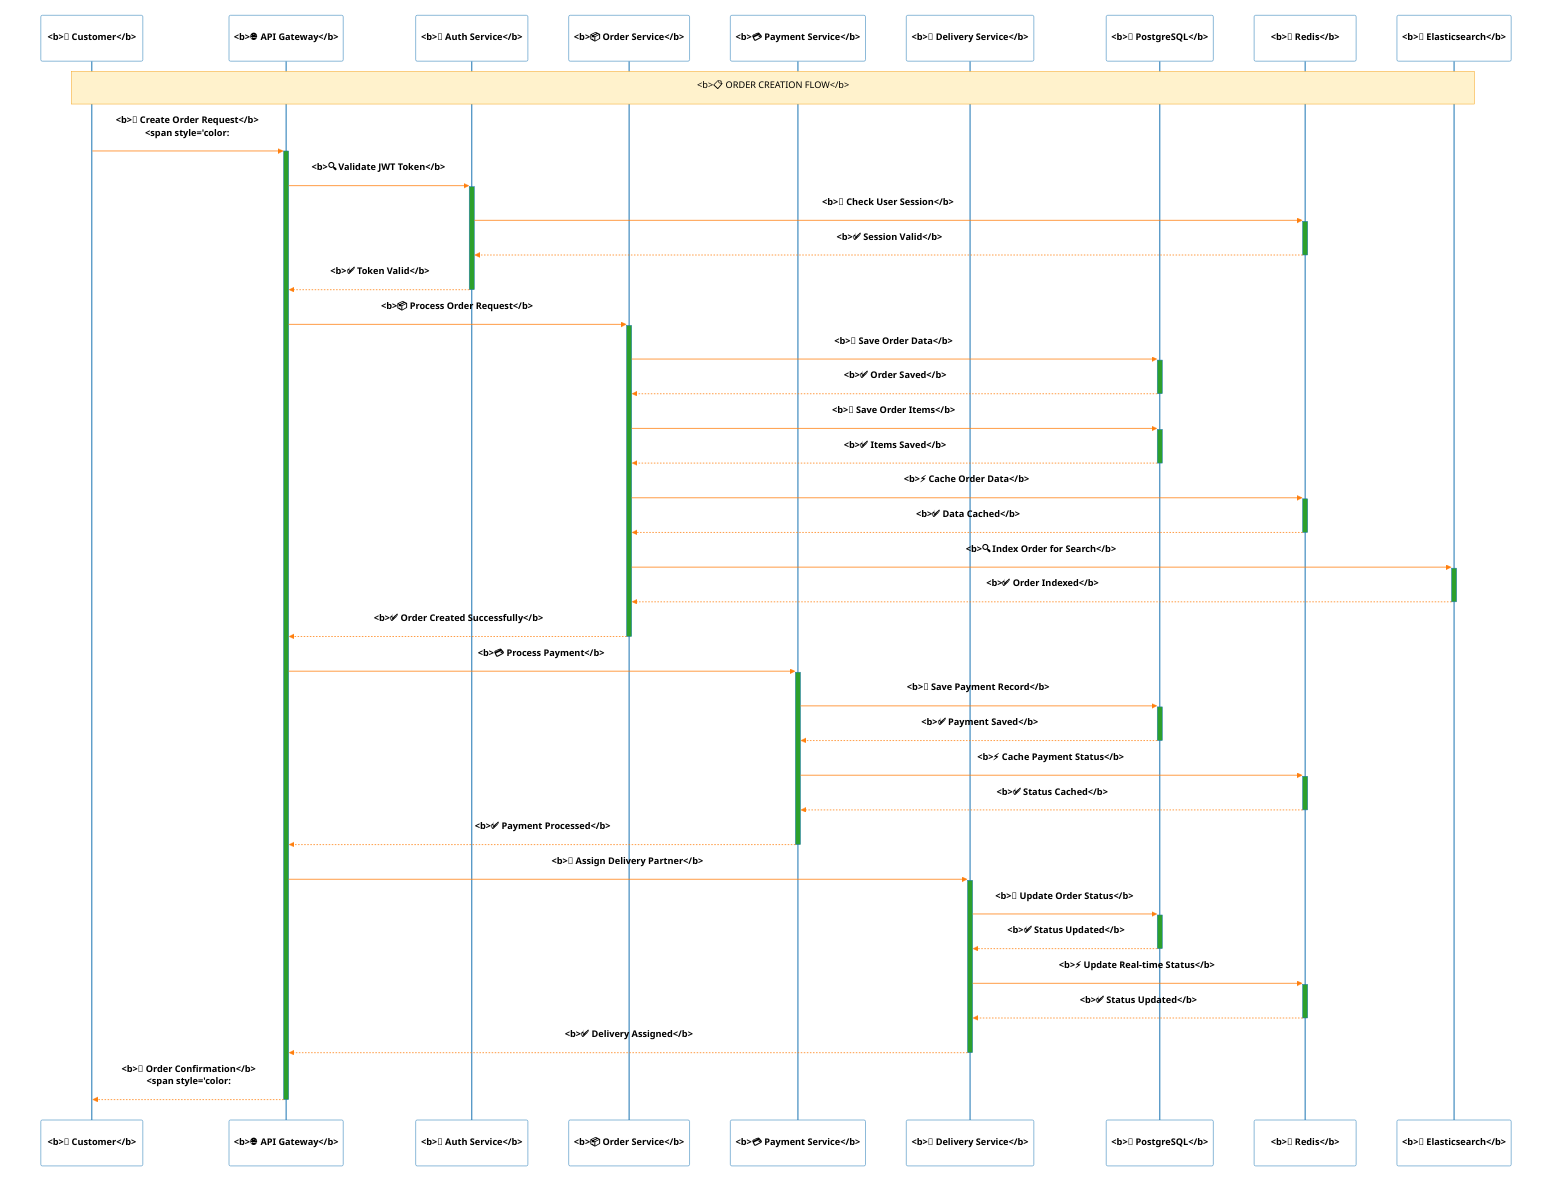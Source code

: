 %%{init: {
  'theme': 'base',
  'themeVariables': {
    'primaryColor': '#1f77b4',
    'primaryTextColor': '#000000',
    'primaryBorderColor': '#0d47a1',
    'lineColor': '#ff7f0e',
    'secondaryColor': '#2ca02c',
    'tertiaryColor': '#d62728',
    'background': '#ffffff',
    'mainBkg': '#f8f9fa',
    'secondBkg': '#e9ecef',
    'tertiaryBkg': '#dee2e6',
    'actorBkg': '#ffffff',
    'actorBorder': '#1f77b4',
    'actorTextColor': '#000000',
    'actorLineColor': '#1f77b4',
    'signalColor': '#ff7f0e',
    'signalTextColor': '#000000',
    'labelBoxBkgColor': '#ffffff',
    'labelBoxBorderColor': '#1f77b4',
    'labelTextColor': '#000000',
    'loopTextColor': '#000000',
    'activationBkgColor': '#2ca02c',
    'activationBorderColor': '#1f77b4',
    'textColor': '#000000',
    'noteBkgColor': '#fff2cc',
    'noteBorderColor': '#F5A623',
    'noteTextColor': '#000000'
  },
  'sequence': {
    'diagramMarginX': 80,
    'diagramMarginY': 30,
    'actorMargin': 80,
    'width': 200,
    'height': 90,
    'boxMargin': 20,
    'boxTextMargin': 12,
    'noteMargin': 20,
    'messageMargin': 50,
    'mirrorActors': true,
    'bottomMarginAdj': 1,
    'useMaxWidth': true,
    'rightAngles': false,
    'showSequenceNumbers': false
  },
  'fontFamily': 'Segoe UI, Arial, sans-serif',
  'fontSize': 18,
  'fontWeight': '600'
}}%%
sequenceDiagram
    participant C as <b>👤 Customer</b>
    participant API as <b>🌐 API Gateway</b>
    participant AUTH as <b>🔐 Auth Service</b>
    participant ORDER as <b>📦 Order Service</b>
    participant PAYMENT as <b>💳 Payment Service</b>
    participant DELIVERY as <b>🚚 Delivery Service</b>
    participant DB as <b>🐘 PostgreSQL</b>
    participant CACHE as <b>🔴 Redis</b>
    participant SEARCH as <b>🔎 Elasticsearch</b>
    
    Note over C,SEARCH: <b>📋 ORDER CREATION FLOW</b>
    
    C->>+API: <b>📝 Create Order Request</b><br/><span style='color:#666;font-size:14px'>POST /api/v4/orders</span>
    API->>+AUTH: <b>🔍 Validate JWT Token</b>
    AUTH->>+CACHE: <b>🔑 Check User Session</b>
    CACHE-->>-AUTH: <b>✅ Session Valid</b>
    AUTH-->>-API: <b>✅ Token Valid</b>
    
    API->>+ORDER: <b>📦 Process Order Request</b>
    ORDER->>+DB: <b>💾 Save Order Data</b>
    DB-->>-ORDER: <b>✅ Order Saved</b>
    ORDER->>+DB: <b>💾 Save Order Items</b>
    DB-->>-ORDER: <b>✅ Items Saved</b>
    ORDER->>+CACHE: <b>⚡ Cache Order Data</b>
    CACHE-->>-ORDER: <b>✅ Data Cached</b>
    ORDER->>+SEARCH: <b>🔍 Index Order for Search</b>
    SEARCH-->>-ORDER: <b>✅ Order Indexed</b>
    ORDER-->>-API: <b>✅ Order Created Successfully</b>
    
    API->>+PAYMENT: <b>💳 Process Payment</b>
    PAYMENT->>+DB: <b>💾 Save Payment Record</b>
    DB-->>-PAYMENT: <b>✅ Payment Saved</b>
    PAYMENT->>+CACHE: <b>⚡ Cache Payment Status</b>
    CACHE-->>-PAYMENT: <b>✅ Status Cached</b>
    PAYMENT-->>-API: <b>✅ Payment Processed</b>
    
    API->>+DELIVERY: <b>🚚 Assign Delivery Partner</b>
    DELIVERY->>+DB: <b>💾 Update Order Status</b>
    DB-->>-DELIVERY: <b>✅ Status Updated</b>
    DELIVERY->>+CACHE: <b>⚡ Update Real-time Status</b>
    CACHE-->>-DELIVERY: <b>✅ Status Updated</b>
    DELIVERY-->>-API: <b>✅ Delivery Assigned</b>
    
    API-->>-C: <b>🎉 Order Confirmation</b><br/><span style='color:#666;font-size:14px'>Order ID: #12345</span>